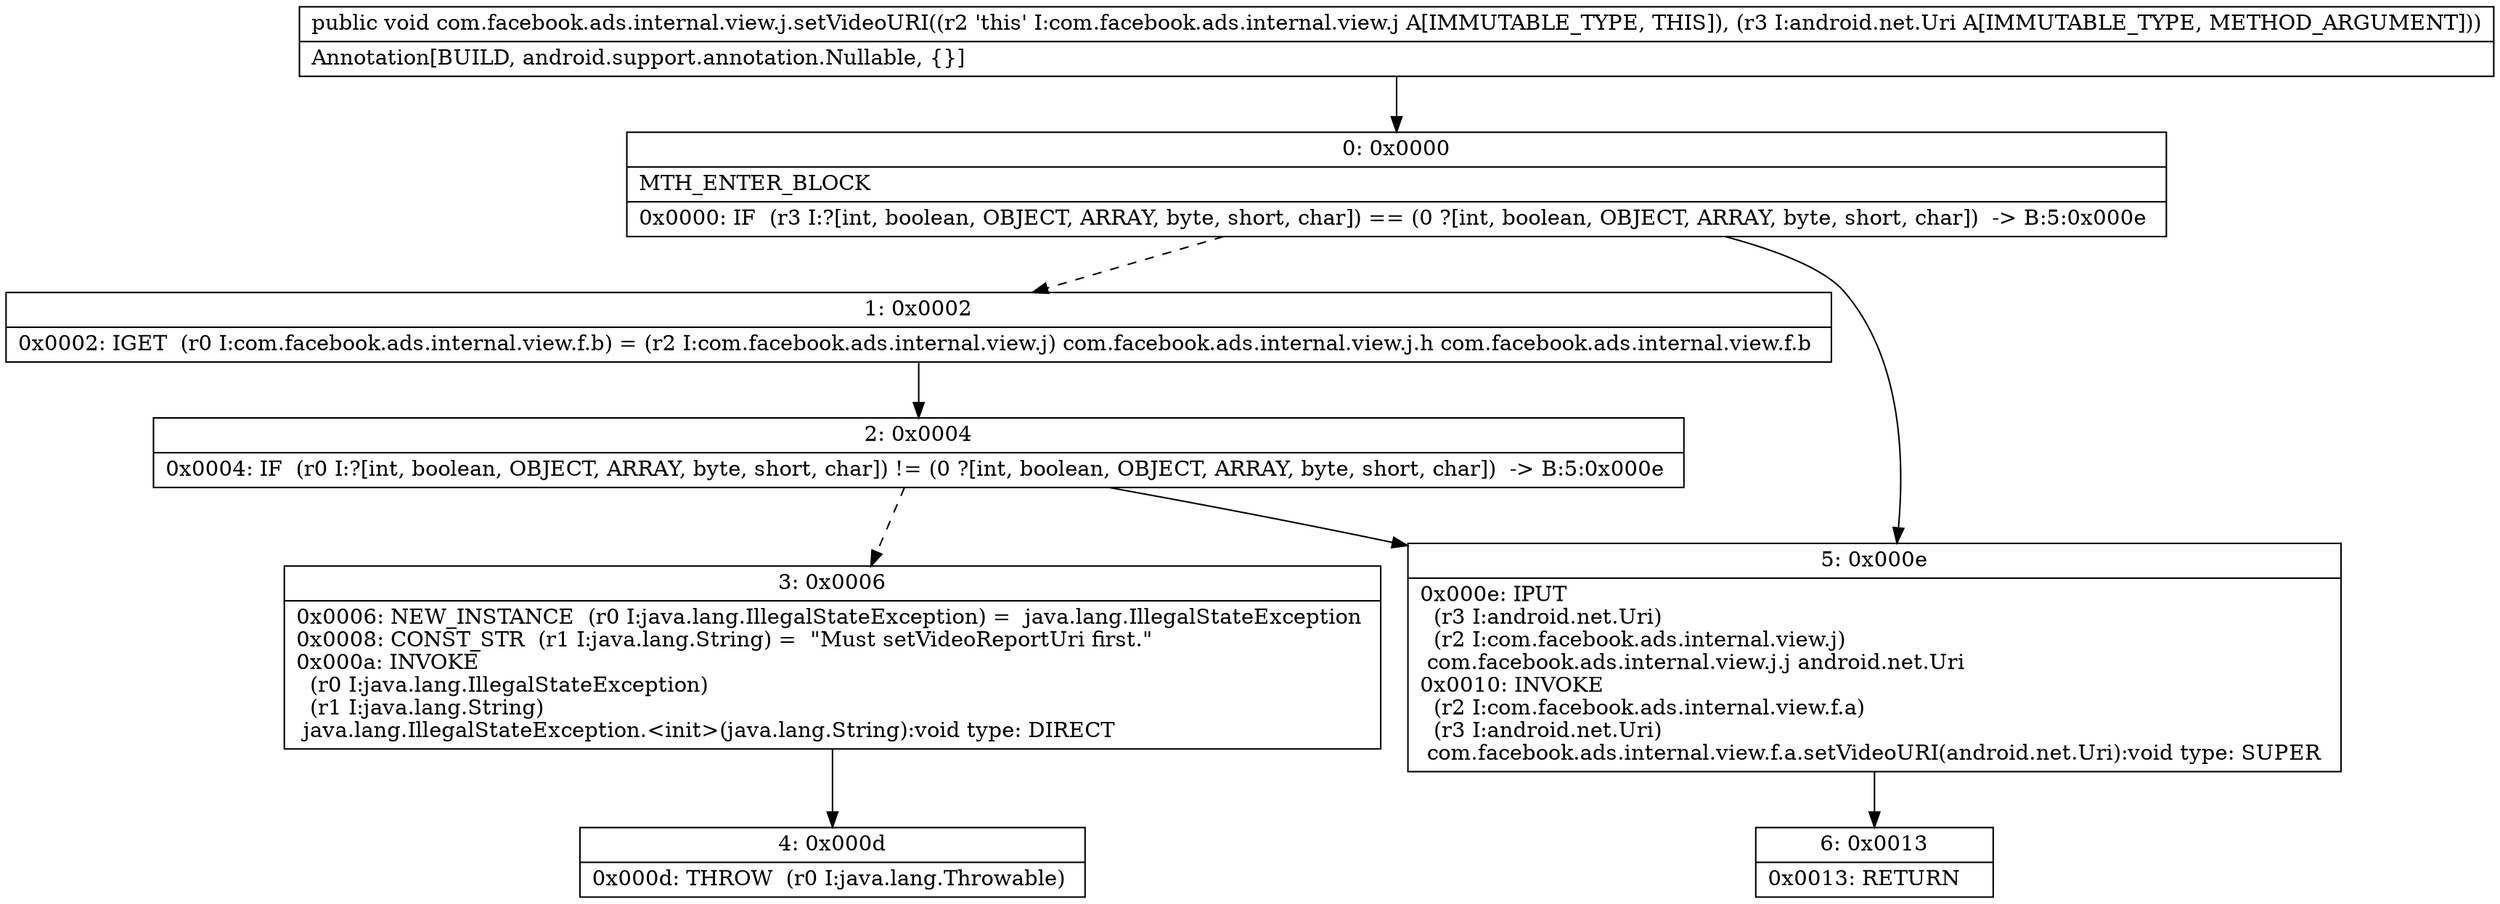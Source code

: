 digraph "CFG forcom.facebook.ads.internal.view.j.setVideoURI(Landroid\/net\/Uri;)V" {
Node_0 [shape=record,label="{0\:\ 0x0000|MTH_ENTER_BLOCK\l|0x0000: IF  (r3 I:?[int, boolean, OBJECT, ARRAY, byte, short, char]) == (0 ?[int, boolean, OBJECT, ARRAY, byte, short, char])  \-\> B:5:0x000e \l}"];
Node_1 [shape=record,label="{1\:\ 0x0002|0x0002: IGET  (r0 I:com.facebook.ads.internal.view.f.b) = (r2 I:com.facebook.ads.internal.view.j) com.facebook.ads.internal.view.j.h com.facebook.ads.internal.view.f.b \l}"];
Node_2 [shape=record,label="{2\:\ 0x0004|0x0004: IF  (r0 I:?[int, boolean, OBJECT, ARRAY, byte, short, char]) != (0 ?[int, boolean, OBJECT, ARRAY, byte, short, char])  \-\> B:5:0x000e \l}"];
Node_3 [shape=record,label="{3\:\ 0x0006|0x0006: NEW_INSTANCE  (r0 I:java.lang.IllegalStateException) =  java.lang.IllegalStateException \l0x0008: CONST_STR  (r1 I:java.lang.String) =  \"Must setVideoReportUri first.\" \l0x000a: INVOKE  \l  (r0 I:java.lang.IllegalStateException)\l  (r1 I:java.lang.String)\l java.lang.IllegalStateException.\<init\>(java.lang.String):void type: DIRECT \l}"];
Node_4 [shape=record,label="{4\:\ 0x000d|0x000d: THROW  (r0 I:java.lang.Throwable) \l}"];
Node_5 [shape=record,label="{5\:\ 0x000e|0x000e: IPUT  \l  (r3 I:android.net.Uri)\l  (r2 I:com.facebook.ads.internal.view.j)\l com.facebook.ads.internal.view.j.j android.net.Uri \l0x0010: INVOKE  \l  (r2 I:com.facebook.ads.internal.view.f.a)\l  (r3 I:android.net.Uri)\l com.facebook.ads.internal.view.f.a.setVideoURI(android.net.Uri):void type: SUPER \l}"];
Node_6 [shape=record,label="{6\:\ 0x0013|0x0013: RETURN   \l}"];
MethodNode[shape=record,label="{public void com.facebook.ads.internal.view.j.setVideoURI((r2 'this' I:com.facebook.ads.internal.view.j A[IMMUTABLE_TYPE, THIS]), (r3 I:android.net.Uri A[IMMUTABLE_TYPE, METHOD_ARGUMENT]))  | Annotation[BUILD, android.support.annotation.Nullable, \{\}]\l}"];
MethodNode -> Node_0;
Node_0 -> Node_1[style=dashed];
Node_0 -> Node_5;
Node_1 -> Node_2;
Node_2 -> Node_3[style=dashed];
Node_2 -> Node_5;
Node_3 -> Node_4;
Node_5 -> Node_6;
}


